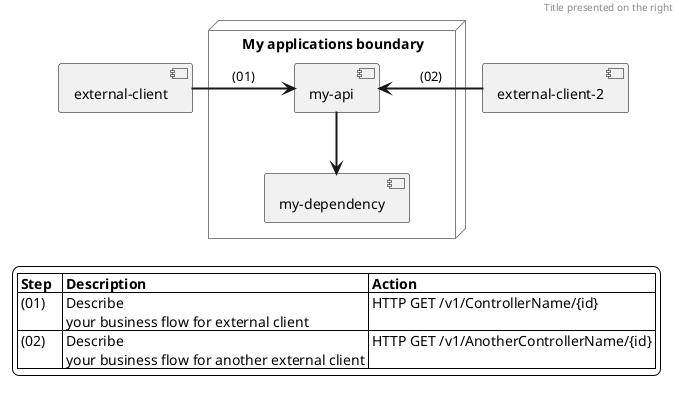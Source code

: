 @startuml My business process
header Title presented on the right

skinparam {
  componentBorderColor #black
  arrowThickness 2
  legendBackgroundColor #white
  nodeBorderColor #gray
}

legend center
|= Step   |= Description |= Action |
| (01) | Describe \n your business flow for external client | HTTP GET /v1/ControllerName/{id} |
| (02) | Describe \n your business flow for another external client | HTTP GET /v1/AnotherControllerName/{id} |
endlegend

' external components
component "external-client" as client
component "external-client-2" as client2

node "My applications boundary" {
  component "my-api" as myapi
  component "my-dependency" as mydep
}

' the flows
client -> myapi : (01)
myapi --> mydep

client2  -> myapi : (02)

@enduml
